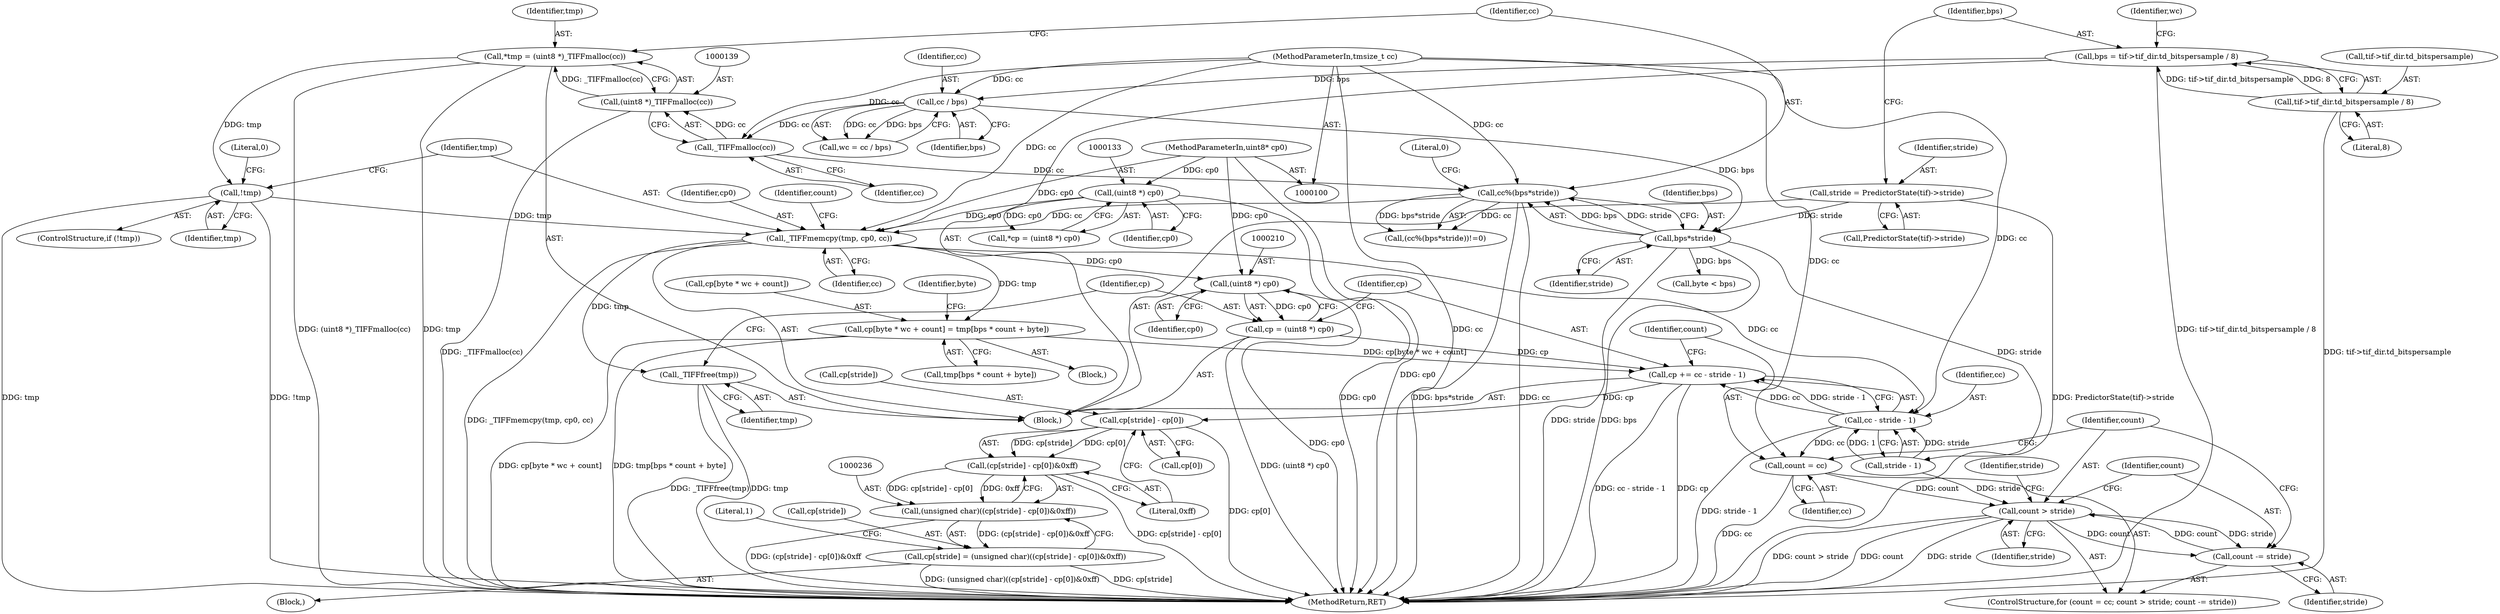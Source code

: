 digraph "0_libtiff_3ca657a8793dd011bf869695d72ad31c779c3cc1_4@API" {
"1000165" [label="(Call,_TIFFmemcpy(tmp, cp0, cc))"];
"1000161" [label="(Call,!tmp)"];
"1000136" [label="(Call,*tmp = (uint8 *)_TIFFmalloc(cc))"];
"1000138" [label="(Call,(uint8 *)_TIFFmalloc(cc))"];
"1000140" [label="(Call,_TIFFmalloc(cc))"];
"1000125" [label="(Call,cc / bps)"];
"1000103" [label="(MethodParameterIn,tmsize_t cc)"];
"1000113" [label="(Call,bps = tif->tif_dir.td_bitspersample / 8)"];
"1000115" [label="(Call,tif->tif_dir.td_bitspersample / 8)"];
"1000132" [label="(Call,(uint8 *) cp0)"];
"1000102" [label="(MethodParameterIn,uint8* cp0)"];
"1000144" [label="(Call,cc%(bps*stride))"];
"1000146" [label="(Call,bps*stride)"];
"1000106" [label="(Call,stride = PredictorState(tif)->stride)"];
"1000190" [label="(Call,cp[byte * wc + count] = tmp[bps * count + byte])"];
"1000212" [label="(Call,cp += cc - stride - 1)"];
"1000238" [label="(Call,cp[stride] - cp[0])"];
"1000237" [label="(Call,(cp[stride] - cp[0])&0xff)"];
"1000235" [label="(Call,(unsigned char)((cp[stride] - cp[0])&0xff))"];
"1000231" [label="(Call,cp[stride] = (unsigned char)((cp[stride] - cp[0])&0xff))"];
"1000205" [label="(Call,_TIFFfree(tmp))"];
"1000209" [label="(Call,(uint8 *) cp0)"];
"1000207" [label="(Call,cp = (uint8 *) cp0)"];
"1000214" [label="(Call,cc - stride - 1)"];
"1000220" [label="(Call,count = cc)"];
"1000223" [label="(Call,count > stride)"];
"1000226" [label="(Call,count -= stride)"];
"1000238" [label="(Call,cp[stride] - cp[0])"];
"1000161" [label="(Call,!tmp)"];
"1000164" [label="(Literal,0)"];
"1000125" [label="(Call,cc / bps)"];
"1000225" [label="(Identifier,stride)"];
"1000138" [label="(Call,(uint8 *)_TIFFmalloc(cc))"];
"1000227" [label="(Identifier,count)"];
"1000165" [label="(Call,_TIFFmemcpy(tmp, cp0, cc))"];
"1000160" [label="(ControlStructure,if (!tmp))"];
"1000191" [label="(Call,cp[byte * wc + count])"];
"1000104" [label="(Block,)"];
"1000149" [label="(Literal,0)"];
"1000239" [label="(Call,cp[stride])"];
"1000229" [label="(Block,)"];
"1000232" [label="(Call,cp[stride])"];
"1000141" [label="(Identifier,cc)"];
"1000213" [label="(Identifier,cp)"];
"1000216" [label="(Call,stride - 1)"];
"1000219" [label="(ControlStructure,for (count = cc; count > stride; count -= stride))"];
"1000223" [label="(Call,count > stride)"];
"1000245" [label="(Literal,0xff)"];
"1000198" [label="(Call,tmp[bps * count + byte])"];
"1000123" [label="(Call,wc = cc / bps)"];
"1000146" [label="(Call,bps*stride)"];
"1000127" [label="(Identifier,bps)"];
"1000144" [label="(Call,cc%(bps*stride))"];
"1000136" [label="(Call,*tmp = (uint8 *)_TIFFmalloc(cc))"];
"1000114" [label="(Identifier,bps)"];
"1000220" [label="(Call,count = cc)"];
"1000145" [label="(Identifier,cc)"];
"1000224" [label="(Identifier,count)"];
"1000228" [label="(Identifier,stride)"];
"1000214" [label="(Call,cc - stride - 1)"];
"1000248" [label="(MethodReturn,RET)"];
"1000189" [label="(Block,)"];
"1000209" [label="(Call,(uint8 *) cp0)"];
"1000106" [label="(Call,stride = PredictorState(tif)->stride)"];
"1000190" [label="(Call,cp[byte * wc + count] = tmp[bps * count + byte])"];
"1000205" [label="(Call,_TIFFfree(tmp))"];
"1000207" [label="(Call,cp = (uint8 *) cp0)"];
"1000221" [label="(Identifier,count)"];
"1000222" [label="(Identifier,cc)"];
"1000167" [label="(Identifier,cp0)"];
"1000188" [label="(Identifier,byte)"];
"1000103" [label="(MethodParameterIn,tmsize_t cc)"];
"1000126" [label="(Identifier,cc)"];
"1000124" [label="(Identifier,wc)"];
"1000235" [label="(Call,(unsigned char)((cp[stride] - cp[0])&0xff))"];
"1000162" [label="(Identifier,tmp)"];
"1000148" [label="(Identifier,stride)"];
"1000113" [label="(Call,bps = tif->tif_dir.td_bitspersample / 8)"];
"1000147" [label="(Identifier,bps)"];
"1000184" [label="(Call,byte < bps)"];
"1000231" [label="(Call,cp[stride] = (unsigned char)((cp[stride] - cp[0])&0xff))"];
"1000211" [label="(Identifier,cp0)"];
"1000226" [label="(Call,count -= stride)"];
"1000130" [label="(Call,*cp = (uint8 *) cp0)"];
"1000242" [label="(Call,cp[0])"];
"1000108" [label="(Call,PredictorState(tif)->stride)"];
"1000140" [label="(Call,_TIFFmalloc(cc))"];
"1000237" [label="(Call,(cp[stride] - cp[0])&0xff)"];
"1000134" [label="(Identifier,cp0)"];
"1000121" [label="(Literal,8)"];
"1000115" [label="(Call,tif->tif_dir.td_bitspersample / 8)"];
"1000132" [label="(Call,(uint8 *) cp0)"];
"1000143" [label="(Call,(cc%(bps*stride))!=0)"];
"1000206" [label="(Identifier,tmp)"];
"1000116" [label="(Call,tif->tif_dir.td_bitspersample)"];
"1000208" [label="(Identifier,cp)"];
"1000171" [label="(Identifier,count)"];
"1000102" [label="(MethodParameterIn,uint8* cp0)"];
"1000215" [label="(Identifier,cc)"];
"1000168" [label="(Identifier,cc)"];
"1000247" [label="(Literal,1)"];
"1000166" [label="(Identifier,tmp)"];
"1000230" [label="(Identifier,stride)"];
"1000107" [label="(Identifier,stride)"];
"1000137" [label="(Identifier,tmp)"];
"1000212" [label="(Call,cp += cc - stride - 1)"];
"1000165" -> "1000104"  [label="AST: "];
"1000165" -> "1000168"  [label="CFG: "];
"1000166" -> "1000165"  [label="AST: "];
"1000167" -> "1000165"  [label="AST: "];
"1000168" -> "1000165"  [label="AST: "];
"1000171" -> "1000165"  [label="CFG: "];
"1000165" -> "1000248"  [label="DDG: _TIFFmemcpy(tmp, cp0, cc)"];
"1000161" -> "1000165"  [label="DDG: tmp"];
"1000132" -> "1000165"  [label="DDG: cp0"];
"1000102" -> "1000165"  [label="DDG: cp0"];
"1000144" -> "1000165"  [label="DDG: cc"];
"1000103" -> "1000165"  [label="DDG: cc"];
"1000165" -> "1000190"  [label="DDG: tmp"];
"1000165" -> "1000205"  [label="DDG: tmp"];
"1000165" -> "1000209"  [label="DDG: cp0"];
"1000165" -> "1000214"  [label="DDG: cc"];
"1000161" -> "1000160"  [label="AST: "];
"1000161" -> "1000162"  [label="CFG: "];
"1000162" -> "1000161"  [label="AST: "];
"1000164" -> "1000161"  [label="CFG: "];
"1000166" -> "1000161"  [label="CFG: "];
"1000161" -> "1000248"  [label="DDG: tmp"];
"1000161" -> "1000248"  [label="DDG: !tmp"];
"1000136" -> "1000161"  [label="DDG: tmp"];
"1000136" -> "1000104"  [label="AST: "];
"1000136" -> "1000138"  [label="CFG: "];
"1000137" -> "1000136"  [label="AST: "];
"1000138" -> "1000136"  [label="AST: "];
"1000145" -> "1000136"  [label="CFG: "];
"1000136" -> "1000248"  [label="DDG: (uint8 *)_TIFFmalloc(cc)"];
"1000136" -> "1000248"  [label="DDG: tmp"];
"1000138" -> "1000136"  [label="DDG: _TIFFmalloc(cc)"];
"1000138" -> "1000140"  [label="CFG: "];
"1000139" -> "1000138"  [label="AST: "];
"1000140" -> "1000138"  [label="AST: "];
"1000138" -> "1000248"  [label="DDG: _TIFFmalloc(cc)"];
"1000140" -> "1000138"  [label="DDG: cc"];
"1000140" -> "1000141"  [label="CFG: "];
"1000141" -> "1000140"  [label="AST: "];
"1000125" -> "1000140"  [label="DDG: cc"];
"1000103" -> "1000140"  [label="DDG: cc"];
"1000140" -> "1000144"  [label="DDG: cc"];
"1000125" -> "1000123"  [label="AST: "];
"1000125" -> "1000127"  [label="CFG: "];
"1000126" -> "1000125"  [label="AST: "];
"1000127" -> "1000125"  [label="AST: "];
"1000123" -> "1000125"  [label="CFG: "];
"1000125" -> "1000123"  [label="DDG: cc"];
"1000125" -> "1000123"  [label="DDG: bps"];
"1000103" -> "1000125"  [label="DDG: cc"];
"1000113" -> "1000125"  [label="DDG: bps"];
"1000125" -> "1000146"  [label="DDG: bps"];
"1000103" -> "1000100"  [label="AST: "];
"1000103" -> "1000248"  [label="DDG: cc"];
"1000103" -> "1000144"  [label="DDG: cc"];
"1000103" -> "1000214"  [label="DDG: cc"];
"1000103" -> "1000220"  [label="DDG: cc"];
"1000113" -> "1000104"  [label="AST: "];
"1000113" -> "1000115"  [label="CFG: "];
"1000114" -> "1000113"  [label="AST: "];
"1000115" -> "1000113"  [label="AST: "];
"1000124" -> "1000113"  [label="CFG: "];
"1000113" -> "1000248"  [label="DDG: tif->tif_dir.td_bitspersample / 8"];
"1000115" -> "1000113"  [label="DDG: tif->tif_dir.td_bitspersample"];
"1000115" -> "1000113"  [label="DDG: 8"];
"1000115" -> "1000121"  [label="CFG: "];
"1000116" -> "1000115"  [label="AST: "];
"1000121" -> "1000115"  [label="AST: "];
"1000115" -> "1000248"  [label="DDG: tif->tif_dir.td_bitspersample"];
"1000132" -> "1000130"  [label="AST: "];
"1000132" -> "1000134"  [label="CFG: "];
"1000133" -> "1000132"  [label="AST: "];
"1000134" -> "1000132"  [label="AST: "];
"1000130" -> "1000132"  [label="CFG: "];
"1000132" -> "1000248"  [label="DDG: cp0"];
"1000132" -> "1000130"  [label="DDG: cp0"];
"1000102" -> "1000132"  [label="DDG: cp0"];
"1000102" -> "1000100"  [label="AST: "];
"1000102" -> "1000248"  [label="DDG: cp0"];
"1000102" -> "1000209"  [label="DDG: cp0"];
"1000144" -> "1000143"  [label="AST: "];
"1000144" -> "1000146"  [label="CFG: "];
"1000145" -> "1000144"  [label="AST: "];
"1000146" -> "1000144"  [label="AST: "];
"1000149" -> "1000144"  [label="CFG: "];
"1000144" -> "1000248"  [label="DDG: cc"];
"1000144" -> "1000248"  [label="DDG: bps*stride"];
"1000144" -> "1000143"  [label="DDG: cc"];
"1000144" -> "1000143"  [label="DDG: bps*stride"];
"1000146" -> "1000144"  [label="DDG: bps"];
"1000146" -> "1000144"  [label="DDG: stride"];
"1000146" -> "1000148"  [label="CFG: "];
"1000147" -> "1000146"  [label="AST: "];
"1000148" -> "1000146"  [label="AST: "];
"1000146" -> "1000248"  [label="DDG: stride"];
"1000146" -> "1000248"  [label="DDG: bps"];
"1000106" -> "1000146"  [label="DDG: stride"];
"1000146" -> "1000184"  [label="DDG: bps"];
"1000146" -> "1000216"  [label="DDG: stride"];
"1000106" -> "1000104"  [label="AST: "];
"1000106" -> "1000108"  [label="CFG: "];
"1000107" -> "1000106"  [label="AST: "];
"1000108" -> "1000106"  [label="AST: "];
"1000114" -> "1000106"  [label="CFG: "];
"1000106" -> "1000248"  [label="DDG: PredictorState(tif)->stride"];
"1000190" -> "1000189"  [label="AST: "];
"1000190" -> "1000198"  [label="CFG: "];
"1000191" -> "1000190"  [label="AST: "];
"1000198" -> "1000190"  [label="AST: "];
"1000188" -> "1000190"  [label="CFG: "];
"1000190" -> "1000248"  [label="DDG: cp[byte * wc + count]"];
"1000190" -> "1000248"  [label="DDG: tmp[bps * count + byte]"];
"1000190" -> "1000212"  [label="DDG: cp[byte * wc + count]"];
"1000212" -> "1000104"  [label="AST: "];
"1000212" -> "1000214"  [label="CFG: "];
"1000213" -> "1000212"  [label="AST: "];
"1000214" -> "1000212"  [label="AST: "];
"1000221" -> "1000212"  [label="CFG: "];
"1000212" -> "1000248"  [label="DDG: cc - stride - 1"];
"1000212" -> "1000248"  [label="DDG: cp"];
"1000214" -> "1000212"  [label="DDG: cc"];
"1000214" -> "1000212"  [label="DDG: stride - 1"];
"1000207" -> "1000212"  [label="DDG: cp"];
"1000212" -> "1000238"  [label="DDG: cp"];
"1000238" -> "1000237"  [label="AST: "];
"1000238" -> "1000242"  [label="CFG: "];
"1000239" -> "1000238"  [label="AST: "];
"1000242" -> "1000238"  [label="AST: "];
"1000245" -> "1000238"  [label="CFG: "];
"1000238" -> "1000248"  [label="DDG: cp[0]"];
"1000238" -> "1000237"  [label="DDG: cp[stride]"];
"1000238" -> "1000237"  [label="DDG: cp[0]"];
"1000237" -> "1000235"  [label="AST: "];
"1000237" -> "1000245"  [label="CFG: "];
"1000245" -> "1000237"  [label="AST: "];
"1000235" -> "1000237"  [label="CFG: "];
"1000237" -> "1000248"  [label="DDG: cp[stride] - cp[0]"];
"1000237" -> "1000235"  [label="DDG: cp[stride] - cp[0]"];
"1000237" -> "1000235"  [label="DDG: 0xff"];
"1000235" -> "1000231"  [label="AST: "];
"1000236" -> "1000235"  [label="AST: "];
"1000231" -> "1000235"  [label="CFG: "];
"1000235" -> "1000248"  [label="DDG: (cp[stride] - cp[0])&0xff"];
"1000235" -> "1000231"  [label="DDG: (cp[stride] - cp[0])&0xff"];
"1000231" -> "1000229"  [label="AST: "];
"1000232" -> "1000231"  [label="AST: "];
"1000247" -> "1000231"  [label="CFG: "];
"1000231" -> "1000248"  [label="DDG: cp[stride]"];
"1000231" -> "1000248"  [label="DDG: (unsigned char)((cp[stride] - cp[0])&0xff)"];
"1000205" -> "1000104"  [label="AST: "];
"1000205" -> "1000206"  [label="CFG: "];
"1000206" -> "1000205"  [label="AST: "];
"1000208" -> "1000205"  [label="CFG: "];
"1000205" -> "1000248"  [label="DDG: _TIFFfree(tmp)"];
"1000205" -> "1000248"  [label="DDG: tmp"];
"1000209" -> "1000207"  [label="AST: "];
"1000209" -> "1000211"  [label="CFG: "];
"1000210" -> "1000209"  [label="AST: "];
"1000211" -> "1000209"  [label="AST: "];
"1000207" -> "1000209"  [label="CFG: "];
"1000209" -> "1000248"  [label="DDG: cp0"];
"1000209" -> "1000207"  [label="DDG: cp0"];
"1000207" -> "1000104"  [label="AST: "];
"1000208" -> "1000207"  [label="AST: "];
"1000213" -> "1000207"  [label="CFG: "];
"1000207" -> "1000248"  [label="DDG: (uint8 *) cp0"];
"1000214" -> "1000216"  [label="CFG: "];
"1000215" -> "1000214"  [label="AST: "];
"1000216" -> "1000214"  [label="AST: "];
"1000214" -> "1000248"  [label="DDG: stride - 1"];
"1000216" -> "1000214"  [label="DDG: stride"];
"1000216" -> "1000214"  [label="DDG: 1"];
"1000214" -> "1000220"  [label="DDG: cc"];
"1000220" -> "1000219"  [label="AST: "];
"1000220" -> "1000222"  [label="CFG: "];
"1000221" -> "1000220"  [label="AST: "];
"1000222" -> "1000220"  [label="AST: "];
"1000224" -> "1000220"  [label="CFG: "];
"1000220" -> "1000248"  [label="DDG: cc"];
"1000220" -> "1000223"  [label="DDG: count"];
"1000223" -> "1000219"  [label="AST: "];
"1000223" -> "1000225"  [label="CFG: "];
"1000224" -> "1000223"  [label="AST: "];
"1000225" -> "1000223"  [label="AST: "];
"1000227" -> "1000223"  [label="CFG: "];
"1000230" -> "1000223"  [label="CFG: "];
"1000223" -> "1000248"  [label="DDG: stride"];
"1000223" -> "1000248"  [label="DDG: count > stride"];
"1000223" -> "1000248"  [label="DDG: count"];
"1000226" -> "1000223"  [label="DDG: count"];
"1000216" -> "1000223"  [label="DDG: stride"];
"1000223" -> "1000226"  [label="DDG: stride"];
"1000223" -> "1000226"  [label="DDG: count"];
"1000226" -> "1000219"  [label="AST: "];
"1000226" -> "1000228"  [label="CFG: "];
"1000227" -> "1000226"  [label="AST: "];
"1000228" -> "1000226"  [label="AST: "];
"1000224" -> "1000226"  [label="CFG: "];
}
